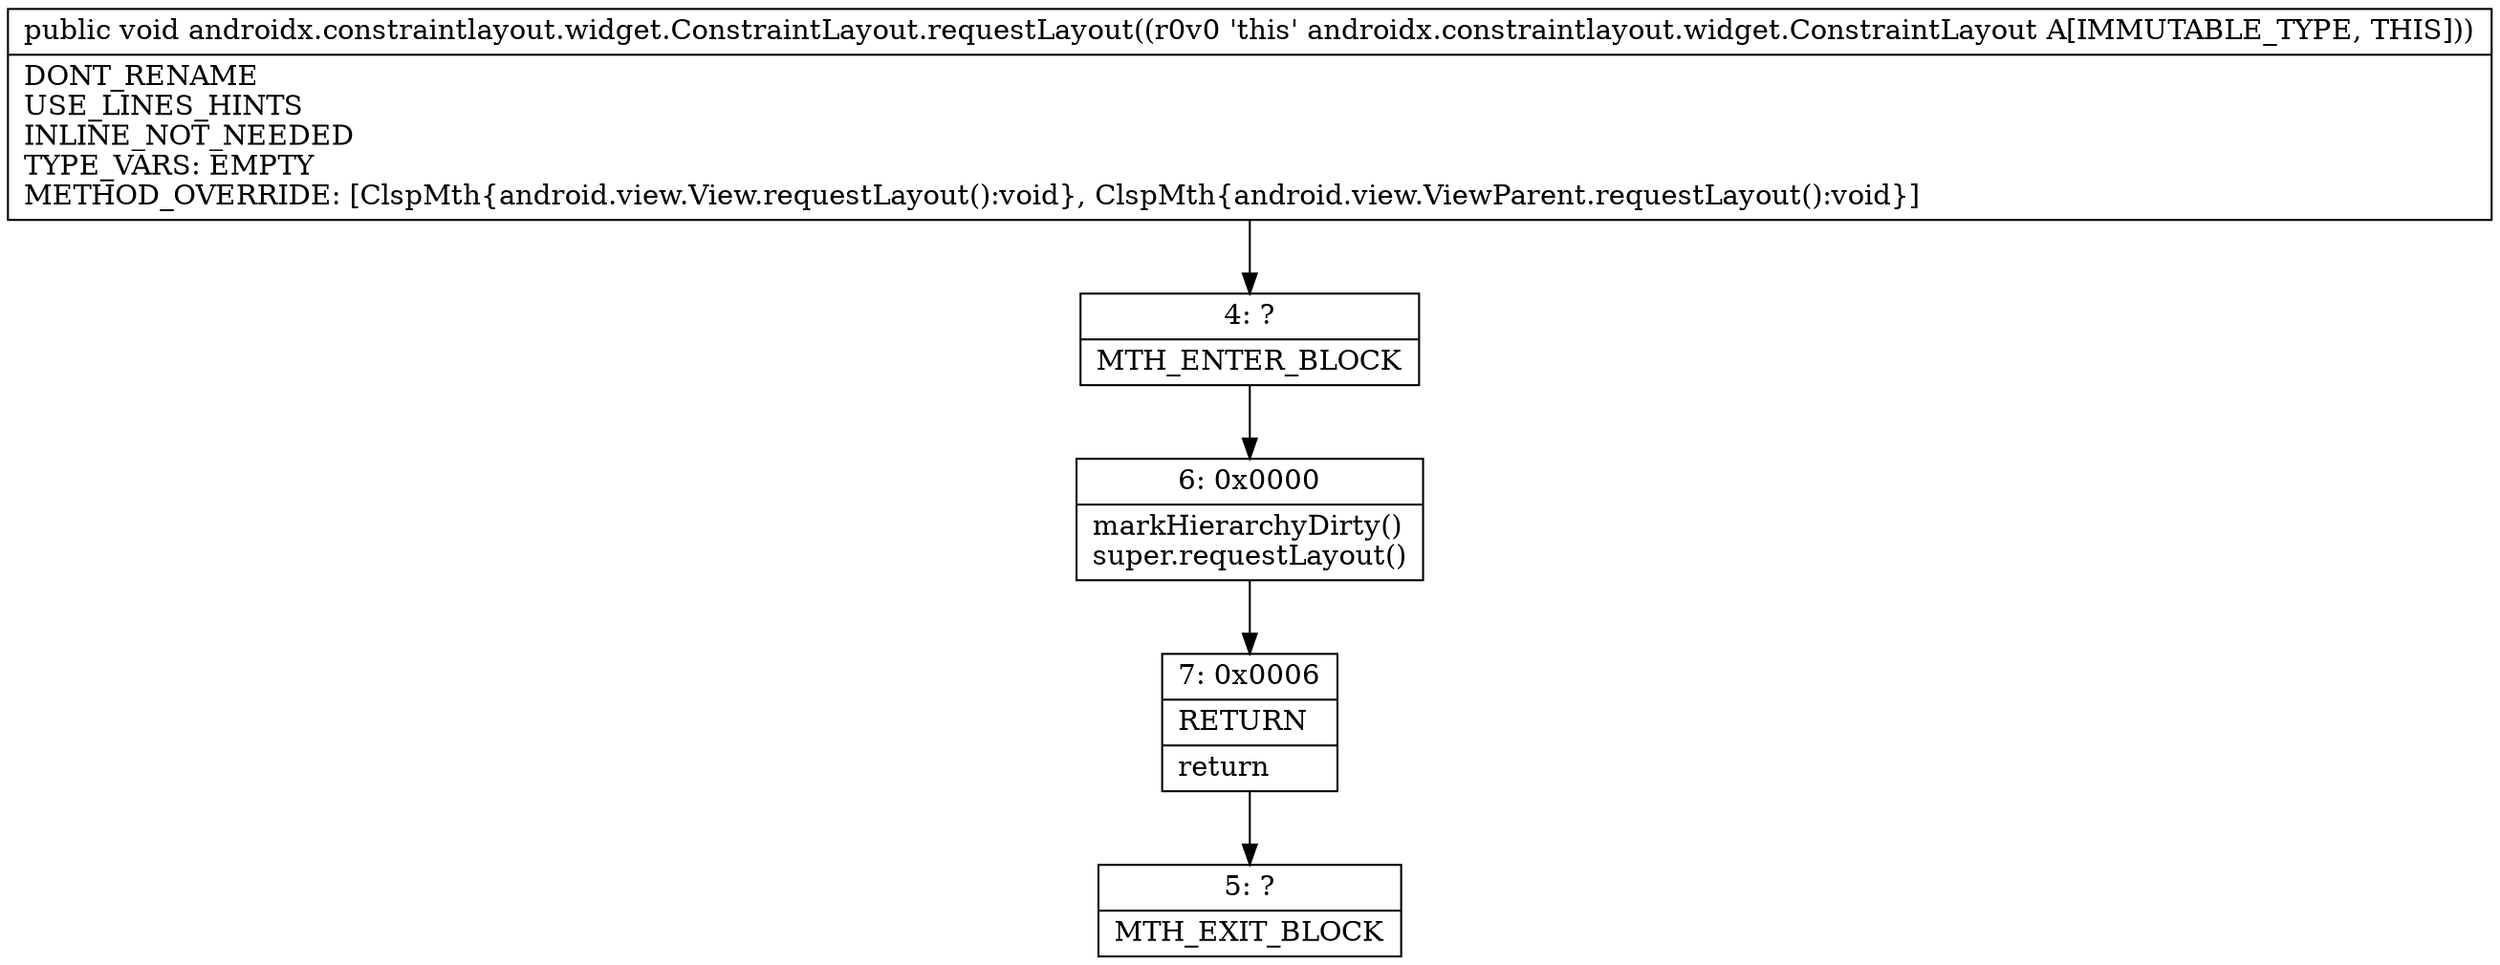 digraph "CFG forandroidx.constraintlayout.widget.ConstraintLayout.requestLayout()V" {
Node_4 [shape=record,label="{4\:\ ?|MTH_ENTER_BLOCK\l}"];
Node_6 [shape=record,label="{6\:\ 0x0000|markHierarchyDirty()\lsuper.requestLayout()\l}"];
Node_7 [shape=record,label="{7\:\ 0x0006|RETURN\l|return\l}"];
Node_5 [shape=record,label="{5\:\ ?|MTH_EXIT_BLOCK\l}"];
MethodNode[shape=record,label="{public void androidx.constraintlayout.widget.ConstraintLayout.requestLayout((r0v0 'this' androidx.constraintlayout.widget.ConstraintLayout A[IMMUTABLE_TYPE, THIS]))  | DONT_RENAME\lUSE_LINES_HINTS\lINLINE_NOT_NEEDED\lTYPE_VARS: EMPTY\lMETHOD_OVERRIDE: [ClspMth\{android.view.View.requestLayout():void\}, ClspMth\{android.view.ViewParent.requestLayout():void\}]\l}"];
MethodNode -> Node_4;Node_4 -> Node_6;
Node_6 -> Node_7;
Node_7 -> Node_5;
}

